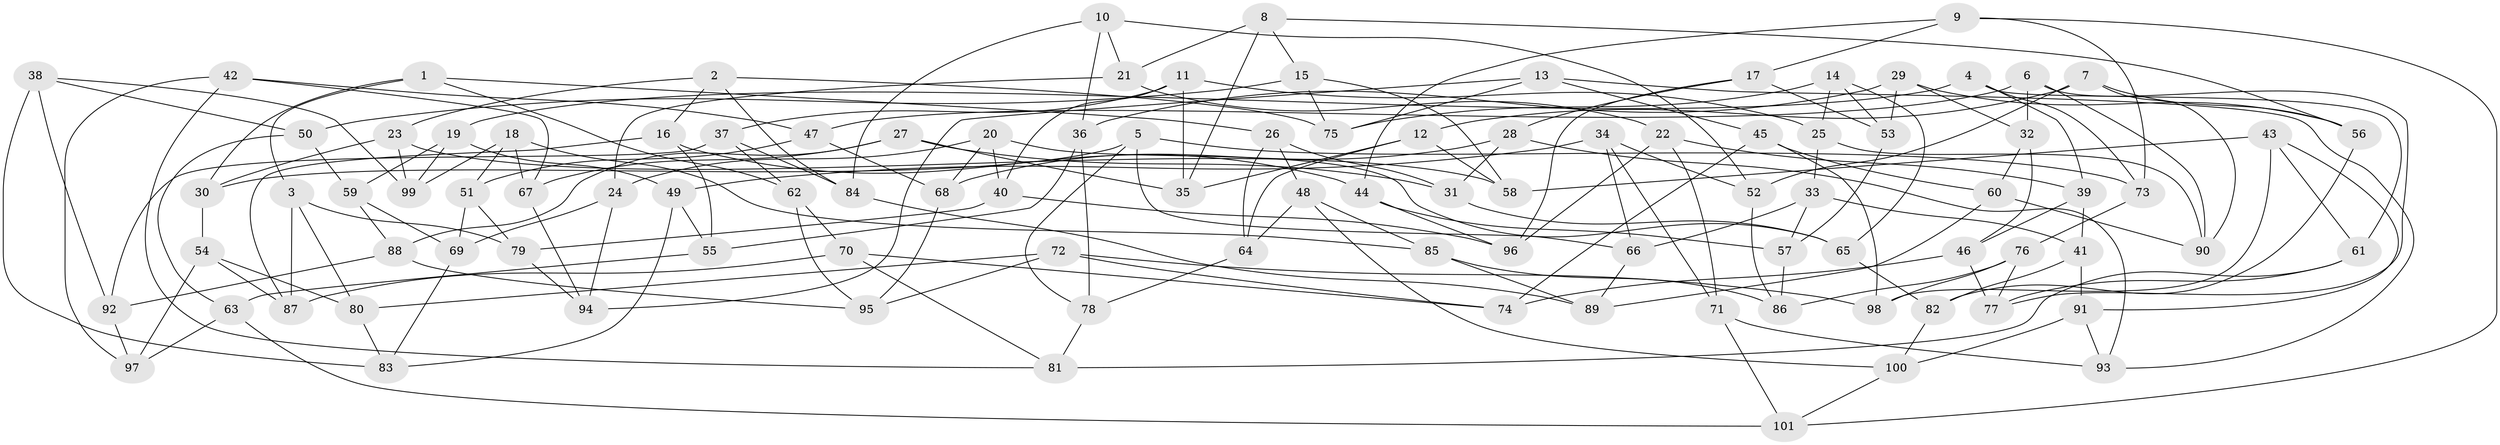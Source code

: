 // coarse degree distribution, {4: 0.3548387096774194, 6: 0.5806451612903226, 5: 0.04838709677419355, 3: 0.016129032258064516}
// Generated by graph-tools (version 1.1) at 2025/42/03/06/25 10:42:23]
// undirected, 101 vertices, 202 edges
graph export_dot {
graph [start="1"]
  node [color=gray90,style=filled];
  1;
  2;
  3;
  4;
  5;
  6;
  7;
  8;
  9;
  10;
  11;
  12;
  13;
  14;
  15;
  16;
  17;
  18;
  19;
  20;
  21;
  22;
  23;
  24;
  25;
  26;
  27;
  28;
  29;
  30;
  31;
  32;
  33;
  34;
  35;
  36;
  37;
  38;
  39;
  40;
  41;
  42;
  43;
  44;
  45;
  46;
  47;
  48;
  49;
  50;
  51;
  52;
  53;
  54;
  55;
  56;
  57;
  58;
  59;
  60;
  61;
  62;
  63;
  64;
  65;
  66;
  67;
  68;
  69;
  70;
  71;
  72;
  73;
  74;
  75;
  76;
  77;
  78;
  79;
  80;
  81;
  82;
  83;
  84;
  85;
  86;
  87;
  88;
  89;
  90;
  91;
  92;
  93;
  94;
  95;
  96;
  97;
  98;
  99;
  100;
  101;
  1 -- 30;
  1 -- 62;
  1 -- 3;
  1 -- 26;
  2 -- 84;
  2 -- 23;
  2 -- 75;
  2 -- 16;
  3 -- 79;
  3 -- 80;
  3 -- 87;
  4 -- 39;
  4 -- 19;
  4 -- 73;
  4 -- 61;
  5 -- 30;
  5 -- 78;
  5 -- 66;
  5 -- 73;
  6 -- 47;
  6 -- 90;
  6 -- 77;
  6 -- 32;
  7 -- 56;
  7 -- 90;
  7 -- 12;
  7 -- 52;
  8 -- 21;
  8 -- 35;
  8 -- 15;
  8 -- 56;
  9 -- 101;
  9 -- 44;
  9 -- 73;
  9 -- 17;
  10 -- 36;
  10 -- 21;
  10 -- 52;
  10 -- 84;
  11 -- 40;
  11 -- 37;
  11 -- 25;
  11 -- 35;
  12 -- 58;
  12 -- 35;
  12 -- 64;
  13 -- 75;
  13 -- 93;
  13 -- 94;
  13 -- 45;
  14 -- 65;
  14 -- 53;
  14 -- 75;
  14 -- 25;
  15 -- 75;
  15 -- 50;
  15 -- 58;
  16 -- 44;
  16 -- 87;
  16 -- 55;
  17 -- 28;
  17 -- 96;
  17 -- 53;
  18 -- 99;
  18 -- 85;
  18 -- 51;
  18 -- 67;
  19 -- 99;
  19 -- 49;
  19 -- 59;
  20 -- 68;
  20 -- 24;
  20 -- 65;
  20 -- 40;
  21 -- 24;
  21 -- 22;
  22 -- 39;
  22 -- 71;
  22 -- 96;
  23 -- 30;
  23 -- 99;
  23 -- 58;
  24 -- 94;
  24 -- 69;
  25 -- 90;
  25 -- 33;
  26 -- 64;
  26 -- 48;
  26 -- 31;
  27 -- 67;
  27 -- 35;
  27 -- 31;
  27 -- 88;
  28 -- 68;
  28 -- 31;
  28 -- 93;
  29 -- 53;
  29 -- 36;
  29 -- 32;
  29 -- 56;
  30 -- 54;
  31 -- 65;
  32 -- 46;
  32 -- 60;
  33 -- 66;
  33 -- 41;
  33 -- 57;
  34 -- 66;
  34 -- 52;
  34 -- 49;
  34 -- 71;
  36 -- 78;
  36 -- 55;
  37 -- 84;
  37 -- 92;
  37 -- 62;
  38 -- 99;
  38 -- 50;
  38 -- 92;
  38 -- 83;
  39 -- 41;
  39 -- 46;
  40 -- 96;
  40 -- 79;
  41 -- 91;
  41 -- 82;
  42 -- 47;
  42 -- 97;
  42 -- 67;
  42 -- 81;
  43 -- 61;
  43 -- 58;
  43 -- 98;
  43 -- 91;
  44 -- 57;
  44 -- 96;
  45 -- 60;
  45 -- 74;
  45 -- 98;
  46 -- 74;
  46 -- 77;
  47 -- 68;
  47 -- 51;
  48 -- 64;
  48 -- 100;
  48 -- 85;
  49 -- 55;
  49 -- 83;
  50 -- 63;
  50 -- 59;
  51 -- 79;
  51 -- 69;
  52 -- 86;
  53 -- 57;
  54 -- 87;
  54 -- 80;
  54 -- 97;
  55 -- 63;
  56 -- 82;
  57 -- 86;
  59 -- 88;
  59 -- 69;
  60 -- 90;
  60 -- 89;
  61 -- 81;
  61 -- 77;
  62 -- 95;
  62 -- 70;
  63 -- 101;
  63 -- 97;
  64 -- 78;
  65 -- 82;
  66 -- 89;
  67 -- 94;
  68 -- 95;
  69 -- 83;
  70 -- 87;
  70 -- 81;
  70 -- 74;
  71 -- 93;
  71 -- 101;
  72 -- 74;
  72 -- 80;
  72 -- 95;
  72 -- 98;
  73 -- 76;
  76 -- 77;
  76 -- 86;
  76 -- 98;
  78 -- 81;
  79 -- 94;
  80 -- 83;
  82 -- 100;
  84 -- 89;
  85 -- 89;
  85 -- 86;
  88 -- 92;
  88 -- 95;
  91 -- 100;
  91 -- 93;
  92 -- 97;
  100 -- 101;
}

